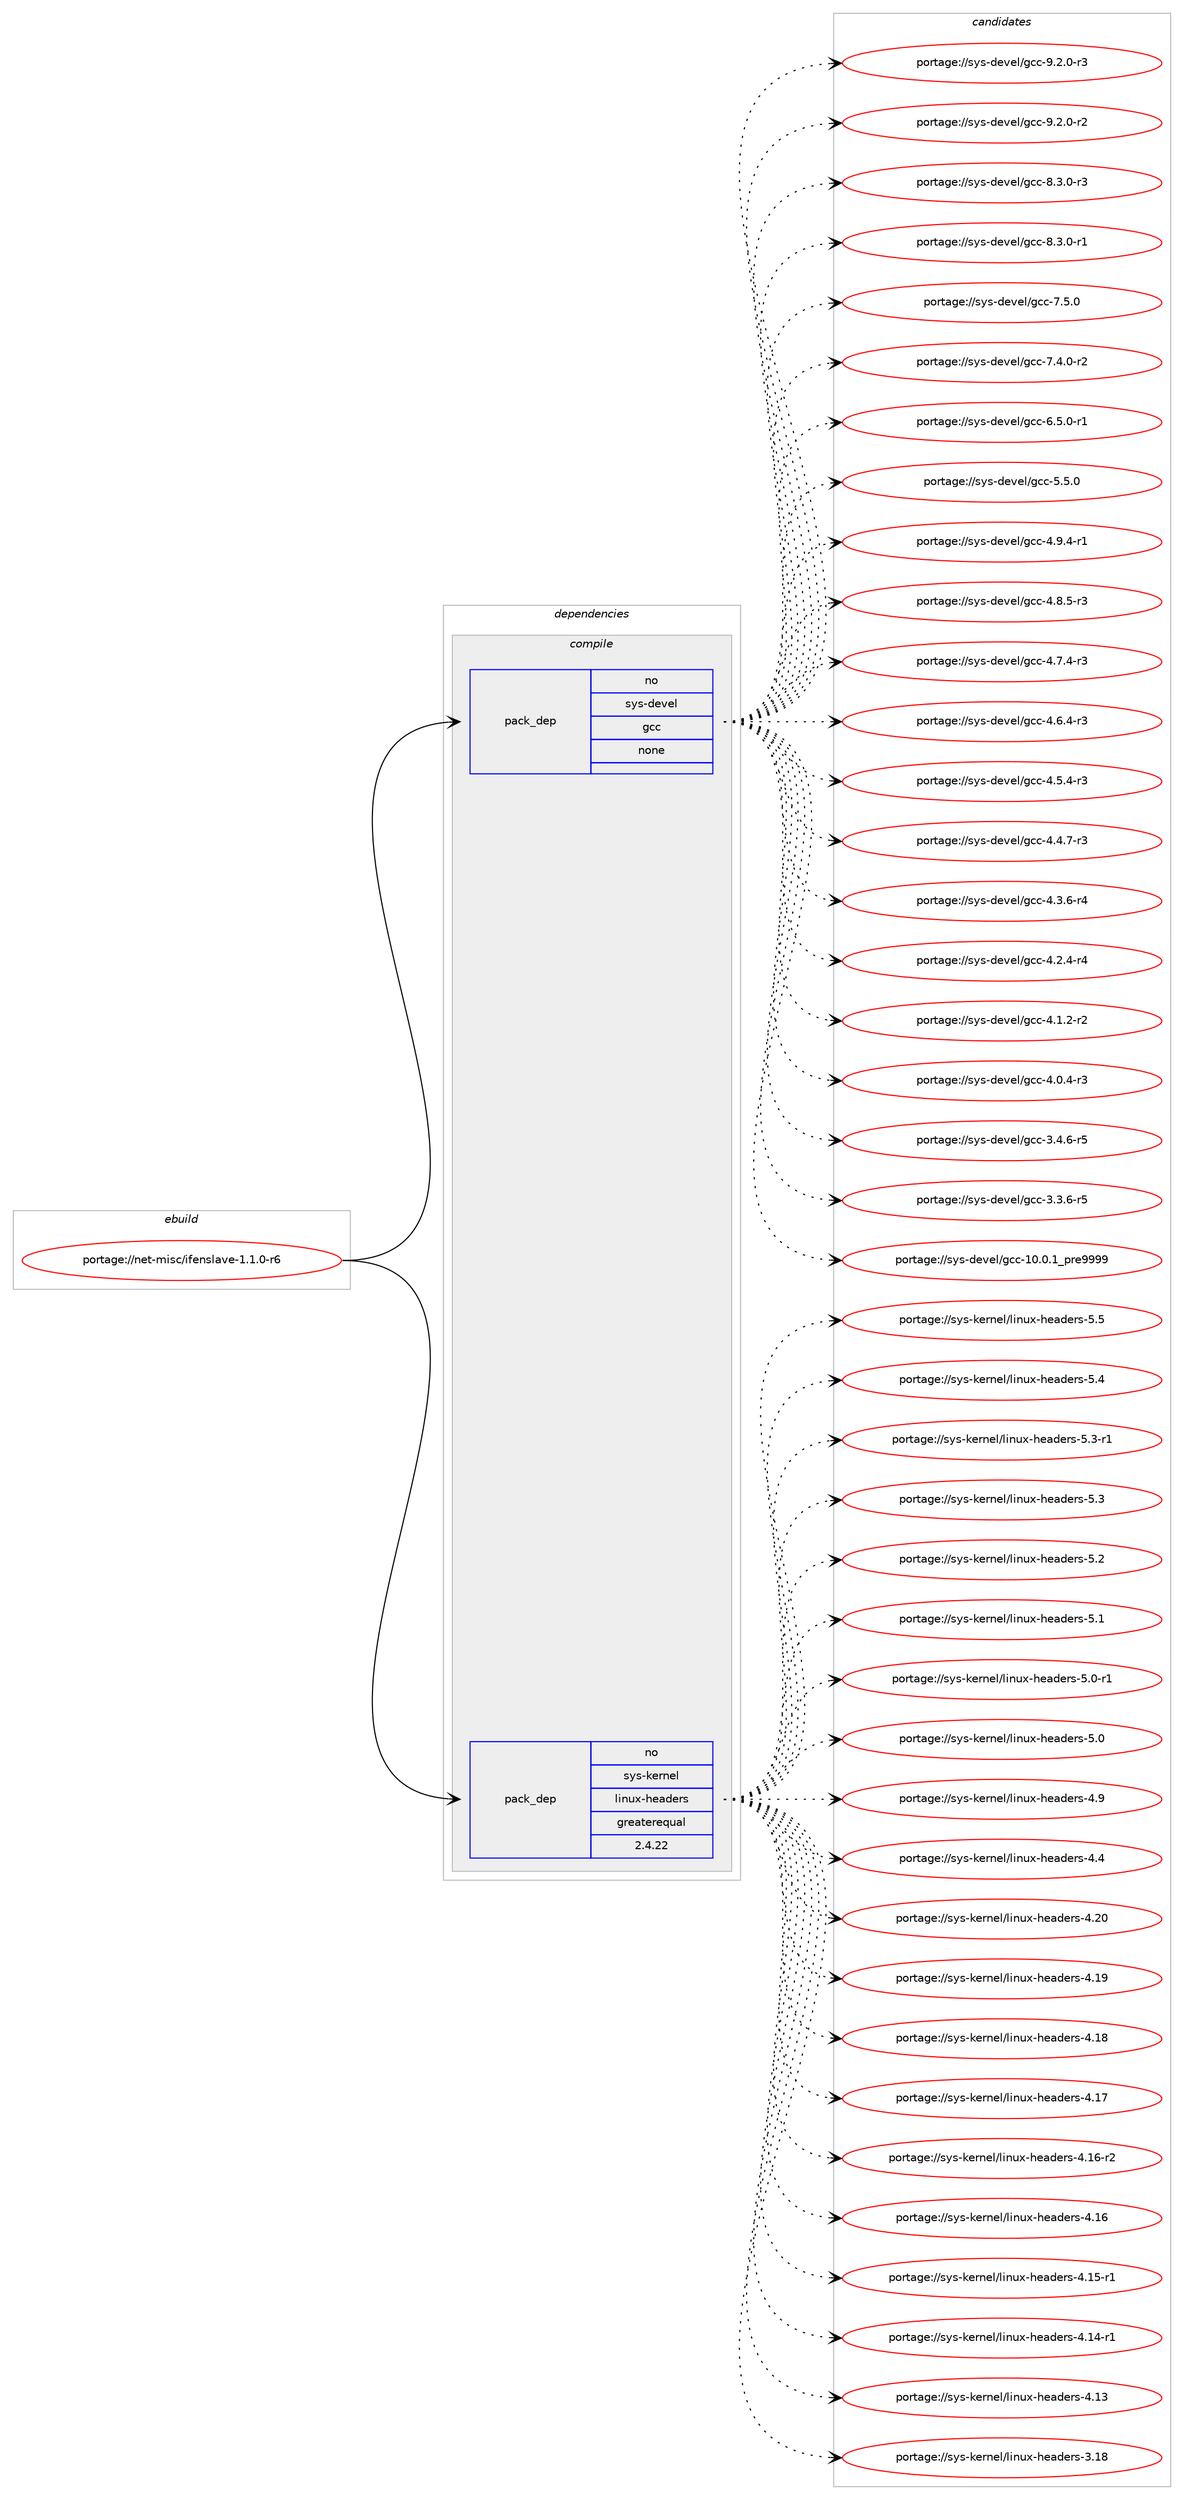 digraph prolog {

# *************
# Graph options
# *************

newrank=true;
concentrate=true;
compound=true;
graph [rankdir=LR,fontname=Helvetica,fontsize=10,ranksep=1.5];#, ranksep=2.5, nodesep=0.2];
edge  [arrowhead=vee];
node  [fontname=Helvetica,fontsize=10];

# **********
# The ebuild
# **********

subgraph cluster_leftcol {
color=gray;
rank=same;
label=<<i>ebuild</i>>;
id [label="portage://net-misc/ifenslave-1.1.0-r6", color=red, width=4, href="../net-misc/ifenslave-1.1.0-r6.svg"];
}

# ****************
# The dependencies
# ****************

subgraph cluster_midcol {
color=gray;
label=<<i>dependencies</i>>;
subgraph cluster_compile {
fillcolor="#eeeeee";
style=filled;
label=<<i>compile</i>>;
subgraph pack100905 {
dependency130142 [label=<<TABLE BORDER="0" CELLBORDER="1" CELLSPACING="0" CELLPADDING="4" WIDTH="220"><TR><TD ROWSPAN="6" CELLPADDING="30">pack_dep</TD></TR><TR><TD WIDTH="110">no</TD></TR><TR><TD>sys-devel</TD></TR><TR><TD>gcc</TD></TR><TR><TD>none</TD></TR><TR><TD></TD></TR></TABLE>>, shape=none, color=blue];
}
id:e -> dependency130142:w [weight=20,style="solid",arrowhead="vee"];
subgraph pack100906 {
dependency130143 [label=<<TABLE BORDER="0" CELLBORDER="1" CELLSPACING="0" CELLPADDING="4" WIDTH="220"><TR><TD ROWSPAN="6" CELLPADDING="30">pack_dep</TD></TR><TR><TD WIDTH="110">no</TD></TR><TR><TD>sys-kernel</TD></TR><TR><TD>linux-headers</TD></TR><TR><TD>greaterequal</TD></TR><TR><TD>2.4.22</TD></TR></TABLE>>, shape=none, color=blue];
}
id:e -> dependency130143:w [weight=20,style="solid",arrowhead="vee"];
}
subgraph cluster_compileandrun {
fillcolor="#eeeeee";
style=filled;
label=<<i>compile and run</i>>;
}
subgraph cluster_run {
fillcolor="#eeeeee";
style=filled;
label=<<i>run</i>>;
}
}

# **************
# The candidates
# **************

subgraph cluster_choices {
rank=same;
color=gray;
label=<<i>candidates</i>>;

subgraph choice100905 {
color=black;
nodesep=1;
choice115121115451001011181011084710399994557465046484511451 [label="portage://sys-devel/gcc-9.2.0-r3", color=red, width=4,href="../sys-devel/gcc-9.2.0-r3.svg"];
choice115121115451001011181011084710399994557465046484511450 [label="portage://sys-devel/gcc-9.2.0-r2", color=red, width=4,href="../sys-devel/gcc-9.2.0-r2.svg"];
choice115121115451001011181011084710399994556465146484511451 [label="portage://sys-devel/gcc-8.3.0-r3", color=red, width=4,href="../sys-devel/gcc-8.3.0-r3.svg"];
choice115121115451001011181011084710399994556465146484511449 [label="portage://sys-devel/gcc-8.3.0-r1", color=red, width=4,href="../sys-devel/gcc-8.3.0-r1.svg"];
choice11512111545100101118101108471039999455546534648 [label="portage://sys-devel/gcc-7.5.0", color=red, width=4,href="../sys-devel/gcc-7.5.0.svg"];
choice115121115451001011181011084710399994555465246484511450 [label="portage://sys-devel/gcc-7.4.0-r2", color=red, width=4,href="../sys-devel/gcc-7.4.0-r2.svg"];
choice115121115451001011181011084710399994554465346484511449 [label="portage://sys-devel/gcc-6.5.0-r1", color=red, width=4,href="../sys-devel/gcc-6.5.0-r1.svg"];
choice11512111545100101118101108471039999455346534648 [label="portage://sys-devel/gcc-5.5.0", color=red, width=4,href="../sys-devel/gcc-5.5.0.svg"];
choice115121115451001011181011084710399994552465746524511449 [label="portage://sys-devel/gcc-4.9.4-r1", color=red, width=4,href="../sys-devel/gcc-4.9.4-r1.svg"];
choice115121115451001011181011084710399994552465646534511451 [label="portage://sys-devel/gcc-4.8.5-r3", color=red, width=4,href="../sys-devel/gcc-4.8.5-r3.svg"];
choice115121115451001011181011084710399994552465546524511451 [label="portage://sys-devel/gcc-4.7.4-r3", color=red, width=4,href="../sys-devel/gcc-4.7.4-r3.svg"];
choice115121115451001011181011084710399994552465446524511451 [label="portage://sys-devel/gcc-4.6.4-r3", color=red, width=4,href="../sys-devel/gcc-4.6.4-r3.svg"];
choice115121115451001011181011084710399994552465346524511451 [label="portage://sys-devel/gcc-4.5.4-r3", color=red, width=4,href="../sys-devel/gcc-4.5.4-r3.svg"];
choice115121115451001011181011084710399994552465246554511451 [label="portage://sys-devel/gcc-4.4.7-r3", color=red, width=4,href="../sys-devel/gcc-4.4.7-r3.svg"];
choice115121115451001011181011084710399994552465146544511452 [label="portage://sys-devel/gcc-4.3.6-r4", color=red, width=4,href="../sys-devel/gcc-4.3.6-r4.svg"];
choice115121115451001011181011084710399994552465046524511452 [label="portage://sys-devel/gcc-4.2.4-r4", color=red, width=4,href="../sys-devel/gcc-4.2.4-r4.svg"];
choice115121115451001011181011084710399994552464946504511450 [label="portage://sys-devel/gcc-4.1.2-r2", color=red, width=4,href="../sys-devel/gcc-4.1.2-r2.svg"];
choice115121115451001011181011084710399994552464846524511451 [label="portage://sys-devel/gcc-4.0.4-r3", color=red, width=4,href="../sys-devel/gcc-4.0.4-r3.svg"];
choice115121115451001011181011084710399994551465246544511453 [label="portage://sys-devel/gcc-3.4.6-r5", color=red, width=4,href="../sys-devel/gcc-3.4.6-r5.svg"];
choice115121115451001011181011084710399994551465146544511453 [label="portage://sys-devel/gcc-3.3.6-r5", color=red, width=4,href="../sys-devel/gcc-3.3.6-r5.svg"];
choice11512111545100101118101108471039999454948464846499511211410157575757 [label="portage://sys-devel/gcc-10.0.1_pre9999", color=red, width=4,href="../sys-devel/gcc-10.0.1_pre9999.svg"];
dependency130142:e -> choice115121115451001011181011084710399994557465046484511451:w [style=dotted,weight="100"];
dependency130142:e -> choice115121115451001011181011084710399994557465046484511450:w [style=dotted,weight="100"];
dependency130142:e -> choice115121115451001011181011084710399994556465146484511451:w [style=dotted,weight="100"];
dependency130142:e -> choice115121115451001011181011084710399994556465146484511449:w [style=dotted,weight="100"];
dependency130142:e -> choice11512111545100101118101108471039999455546534648:w [style=dotted,weight="100"];
dependency130142:e -> choice115121115451001011181011084710399994555465246484511450:w [style=dotted,weight="100"];
dependency130142:e -> choice115121115451001011181011084710399994554465346484511449:w [style=dotted,weight="100"];
dependency130142:e -> choice11512111545100101118101108471039999455346534648:w [style=dotted,weight="100"];
dependency130142:e -> choice115121115451001011181011084710399994552465746524511449:w [style=dotted,weight="100"];
dependency130142:e -> choice115121115451001011181011084710399994552465646534511451:w [style=dotted,weight="100"];
dependency130142:e -> choice115121115451001011181011084710399994552465546524511451:w [style=dotted,weight="100"];
dependency130142:e -> choice115121115451001011181011084710399994552465446524511451:w [style=dotted,weight="100"];
dependency130142:e -> choice115121115451001011181011084710399994552465346524511451:w [style=dotted,weight="100"];
dependency130142:e -> choice115121115451001011181011084710399994552465246554511451:w [style=dotted,weight="100"];
dependency130142:e -> choice115121115451001011181011084710399994552465146544511452:w [style=dotted,weight="100"];
dependency130142:e -> choice115121115451001011181011084710399994552465046524511452:w [style=dotted,weight="100"];
dependency130142:e -> choice115121115451001011181011084710399994552464946504511450:w [style=dotted,weight="100"];
dependency130142:e -> choice115121115451001011181011084710399994552464846524511451:w [style=dotted,weight="100"];
dependency130142:e -> choice115121115451001011181011084710399994551465246544511453:w [style=dotted,weight="100"];
dependency130142:e -> choice115121115451001011181011084710399994551465146544511453:w [style=dotted,weight="100"];
dependency130142:e -> choice11512111545100101118101108471039999454948464846499511211410157575757:w [style=dotted,weight="100"];
}
subgraph choice100906 {
color=black;
nodesep=1;
choice1151211154510710111411010110847108105110117120451041019710010111411545534653 [label="portage://sys-kernel/linux-headers-5.5", color=red, width=4,href="../sys-kernel/linux-headers-5.5.svg"];
choice1151211154510710111411010110847108105110117120451041019710010111411545534652 [label="portage://sys-kernel/linux-headers-5.4", color=red, width=4,href="../sys-kernel/linux-headers-5.4.svg"];
choice11512111545107101114110101108471081051101171204510410197100101114115455346514511449 [label="portage://sys-kernel/linux-headers-5.3-r1", color=red, width=4,href="../sys-kernel/linux-headers-5.3-r1.svg"];
choice1151211154510710111411010110847108105110117120451041019710010111411545534651 [label="portage://sys-kernel/linux-headers-5.3", color=red, width=4,href="../sys-kernel/linux-headers-5.3.svg"];
choice1151211154510710111411010110847108105110117120451041019710010111411545534650 [label="portage://sys-kernel/linux-headers-5.2", color=red, width=4,href="../sys-kernel/linux-headers-5.2.svg"];
choice1151211154510710111411010110847108105110117120451041019710010111411545534649 [label="portage://sys-kernel/linux-headers-5.1", color=red, width=4,href="../sys-kernel/linux-headers-5.1.svg"];
choice11512111545107101114110101108471081051101171204510410197100101114115455346484511449 [label="portage://sys-kernel/linux-headers-5.0-r1", color=red, width=4,href="../sys-kernel/linux-headers-5.0-r1.svg"];
choice1151211154510710111411010110847108105110117120451041019710010111411545534648 [label="portage://sys-kernel/linux-headers-5.0", color=red, width=4,href="../sys-kernel/linux-headers-5.0.svg"];
choice1151211154510710111411010110847108105110117120451041019710010111411545524657 [label="portage://sys-kernel/linux-headers-4.9", color=red, width=4,href="../sys-kernel/linux-headers-4.9.svg"];
choice1151211154510710111411010110847108105110117120451041019710010111411545524652 [label="portage://sys-kernel/linux-headers-4.4", color=red, width=4,href="../sys-kernel/linux-headers-4.4.svg"];
choice115121115451071011141101011084710810511011712045104101971001011141154552465048 [label="portage://sys-kernel/linux-headers-4.20", color=red, width=4,href="../sys-kernel/linux-headers-4.20.svg"];
choice115121115451071011141101011084710810511011712045104101971001011141154552464957 [label="portage://sys-kernel/linux-headers-4.19", color=red, width=4,href="../sys-kernel/linux-headers-4.19.svg"];
choice115121115451071011141101011084710810511011712045104101971001011141154552464956 [label="portage://sys-kernel/linux-headers-4.18", color=red, width=4,href="../sys-kernel/linux-headers-4.18.svg"];
choice115121115451071011141101011084710810511011712045104101971001011141154552464955 [label="portage://sys-kernel/linux-headers-4.17", color=red, width=4,href="../sys-kernel/linux-headers-4.17.svg"];
choice1151211154510710111411010110847108105110117120451041019710010111411545524649544511450 [label="portage://sys-kernel/linux-headers-4.16-r2", color=red, width=4,href="../sys-kernel/linux-headers-4.16-r2.svg"];
choice115121115451071011141101011084710810511011712045104101971001011141154552464954 [label="portage://sys-kernel/linux-headers-4.16", color=red, width=4,href="../sys-kernel/linux-headers-4.16.svg"];
choice1151211154510710111411010110847108105110117120451041019710010111411545524649534511449 [label="portage://sys-kernel/linux-headers-4.15-r1", color=red, width=4,href="../sys-kernel/linux-headers-4.15-r1.svg"];
choice1151211154510710111411010110847108105110117120451041019710010111411545524649524511449 [label="portage://sys-kernel/linux-headers-4.14-r1", color=red, width=4,href="../sys-kernel/linux-headers-4.14-r1.svg"];
choice115121115451071011141101011084710810511011712045104101971001011141154552464951 [label="portage://sys-kernel/linux-headers-4.13", color=red, width=4,href="../sys-kernel/linux-headers-4.13.svg"];
choice115121115451071011141101011084710810511011712045104101971001011141154551464956 [label="portage://sys-kernel/linux-headers-3.18", color=red, width=4,href="../sys-kernel/linux-headers-3.18.svg"];
dependency130143:e -> choice1151211154510710111411010110847108105110117120451041019710010111411545534653:w [style=dotted,weight="100"];
dependency130143:e -> choice1151211154510710111411010110847108105110117120451041019710010111411545534652:w [style=dotted,weight="100"];
dependency130143:e -> choice11512111545107101114110101108471081051101171204510410197100101114115455346514511449:w [style=dotted,weight="100"];
dependency130143:e -> choice1151211154510710111411010110847108105110117120451041019710010111411545534651:w [style=dotted,weight="100"];
dependency130143:e -> choice1151211154510710111411010110847108105110117120451041019710010111411545534650:w [style=dotted,weight="100"];
dependency130143:e -> choice1151211154510710111411010110847108105110117120451041019710010111411545534649:w [style=dotted,weight="100"];
dependency130143:e -> choice11512111545107101114110101108471081051101171204510410197100101114115455346484511449:w [style=dotted,weight="100"];
dependency130143:e -> choice1151211154510710111411010110847108105110117120451041019710010111411545534648:w [style=dotted,weight="100"];
dependency130143:e -> choice1151211154510710111411010110847108105110117120451041019710010111411545524657:w [style=dotted,weight="100"];
dependency130143:e -> choice1151211154510710111411010110847108105110117120451041019710010111411545524652:w [style=dotted,weight="100"];
dependency130143:e -> choice115121115451071011141101011084710810511011712045104101971001011141154552465048:w [style=dotted,weight="100"];
dependency130143:e -> choice115121115451071011141101011084710810511011712045104101971001011141154552464957:w [style=dotted,weight="100"];
dependency130143:e -> choice115121115451071011141101011084710810511011712045104101971001011141154552464956:w [style=dotted,weight="100"];
dependency130143:e -> choice115121115451071011141101011084710810511011712045104101971001011141154552464955:w [style=dotted,weight="100"];
dependency130143:e -> choice1151211154510710111411010110847108105110117120451041019710010111411545524649544511450:w [style=dotted,weight="100"];
dependency130143:e -> choice115121115451071011141101011084710810511011712045104101971001011141154552464954:w [style=dotted,weight="100"];
dependency130143:e -> choice1151211154510710111411010110847108105110117120451041019710010111411545524649534511449:w [style=dotted,weight="100"];
dependency130143:e -> choice1151211154510710111411010110847108105110117120451041019710010111411545524649524511449:w [style=dotted,weight="100"];
dependency130143:e -> choice115121115451071011141101011084710810511011712045104101971001011141154552464951:w [style=dotted,weight="100"];
dependency130143:e -> choice115121115451071011141101011084710810511011712045104101971001011141154551464956:w [style=dotted,weight="100"];
}
}

}
